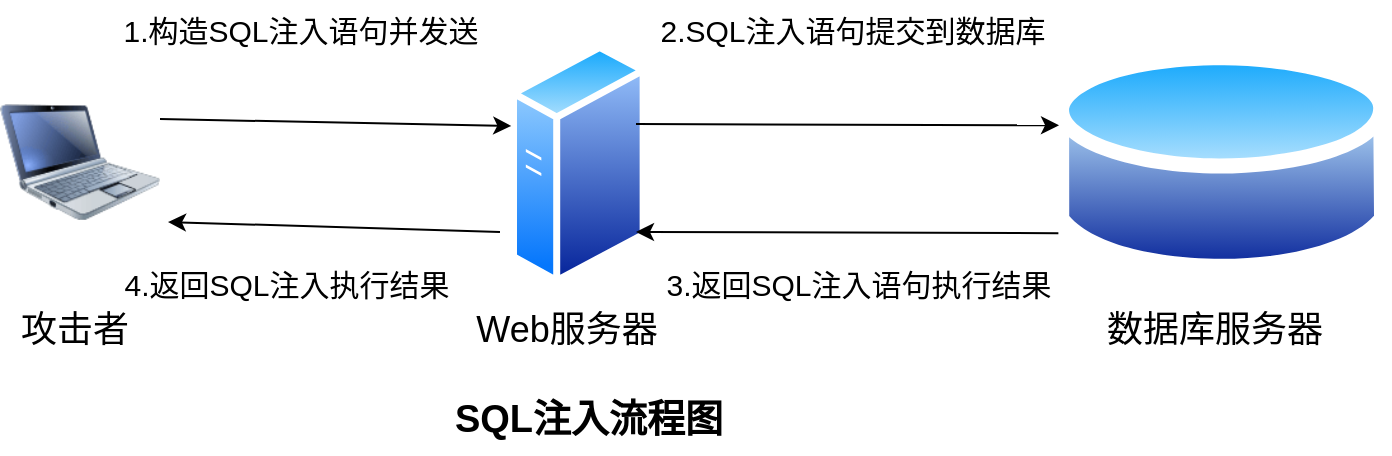 <mxfile version="24.2.5" type="github">
  <diagram name="第 1 页" id="rrujsx1Q11fEwT99_Br-">
    <mxGraphModel dx="1002" dy="543" grid="0" gridSize="10" guides="1" tooltips="1" connect="1" arrows="1" fold="1" page="1" pageScale="1" pageWidth="827" pageHeight="1169" math="0" shadow="0">
      <root>
        <mxCell id="0" />
        <mxCell id="1" parent="0" />
        <mxCell id="Lu0Id8iDB990Jzz--y7n-1" value="" style="image;html=1;image=img/lib/clip_art/computers/Netbook_128x128.png" vertex="1" parent="1">
          <mxGeometry x="68" y="237" width="80" height="86" as="geometry" />
        </mxCell>
        <mxCell id="Lu0Id8iDB990Jzz--y7n-3" value="" style="image;aspect=fixed;perimeter=ellipsePerimeter;html=1;align=center;shadow=0;dashed=0;spacingTop=3;image=img/lib/active_directory/generic_server.svg;" vertex="1" parent="1">
          <mxGeometry x="323" y="220" width="68.32" height="122" as="geometry" />
        </mxCell>
        <mxCell id="Lu0Id8iDB990Jzz--y7n-6" value="" style="image;aspect=fixed;perimeter=ellipsePerimeter;html=1;align=center;shadow=0;dashed=0;spacingTop=3;image=img/lib/active_directory/database.svg;" vertex="1" parent="1">
          <mxGeometry x="595" y="218" width="167.56" height="124" as="geometry" />
        </mxCell>
        <mxCell id="Lu0Id8iDB990Jzz--y7n-7" value="" style="endArrow=classic;html=1;rounded=0;entryX=0.009;entryY=0.344;entryDx=0;entryDy=0;entryPerimeter=0;exitX=1;exitY=0.25;exitDx=0;exitDy=0;" edge="1" parent="1" source="Lu0Id8iDB990Jzz--y7n-1" target="Lu0Id8iDB990Jzz--y7n-3">
          <mxGeometry width="50" height="50" relative="1" as="geometry">
            <mxPoint x="115" y="259" as="sourcePoint" />
            <mxPoint x="165" y="209" as="targetPoint" />
          </mxGeometry>
        </mxCell>
        <mxCell id="Lu0Id8iDB990Jzz--y7n-8" value="" style="endArrow=classic;html=1;rounded=0;entryX=0.015;entryY=0.352;entryDx=0;entryDy=0;entryPerimeter=0;" edge="1" parent="1" target="Lu0Id8iDB990Jzz--y7n-6">
          <mxGeometry width="50" height="50" relative="1" as="geometry">
            <mxPoint x="386" y="261" as="sourcePoint" />
            <mxPoint x="540" y="261" as="targetPoint" />
          </mxGeometry>
        </mxCell>
        <mxCell id="Lu0Id8iDB990Jzz--y7n-9" value="" style="endArrow=classic;html=1;rounded=0;exitX=0.013;exitY=0.787;exitDx=0;exitDy=0;exitPerimeter=0;" edge="1" parent="1" source="Lu0Id8iDB990Jzz--y7n-6">
          <mxGeometry width="50" height="50" relative="1" as="geometry">
            <mxPoint x="590" y="319" as="sourcePoint" />
            <mxPoint x="386" y="315" as="targetPoint" />
          </mxGeometry>
        </mxCell>
        <mxCell id="Lu0Id8iDB990Jzz--y7n-10" value="" style="endArrow=classic;html=1;rounded=0;" edge="1" parent="1">
          <mxGeometry width="50" height="50" relative="1" as="geometry">
            <mxPoint x="318" y="315" as="sourcePoint" />
            <mxPoint x="152" y="310" as="targetPoint" />
          </mxGeometry>
        </mxCell>
        <mxCell id="Lu0Id8iDB990Jzz--y7n-13" value="攻击者" style="text;align=center;verticalAlign=middle;resizable=0;points=[];autosize=1;strokeColor=none;fillColor=none;fontSize=18;fontStyle=0;html=1;" vertex="1" parent="1">
          <mxGeometry x="69" y="347" width="72" height="34" as="geometry" />
        </mxCell>
        <mxCell id="Lu0Id8iDB990Jzz--y7n-15" value="Web服务器" style="text;align=center;verticalAlign=middle;resizable=0;points=[];autosize=1;strokeColor=none;fillColor=none;fontSize=18;fontStyle=0;html=1;" vertex="1" parent="1">
          <mxGeometry x="296.0" y="347" width="109" height="34" as="geometry" />
        </mxCell>
        <mxCell id="Lu0Id8iDB990Jzz--y7n-16" value="数据库服务器" style="text;align=center;verticalAlign=middle;resizable=0;points=[];autosize=1;strokeColor=none;fillColor=none;fontSize=18;fontStyle=0;html=1;" vertex="1" parent="1">
          <mxGeometry x="612" y="347" width="126" height="34" as="geometry" />
        </mxCell>
        <mxCell id="Lu0Id8iDB990Jzz--y7n-17" value="1.构造SQL&lt;span style=&quot;background-color: initial; font-size: 15px;&quot;&gt;注入语句并发送&lt;/span&gt;" style="text;html=1;align=center;verticalAlign=middle;resizable=0;points=[];autosize=1;strokeColor=none;fillColor=none;fontSize=15;" vertex="1" parent="1">
          <mxGeometry x="120" y="199" width="196" height="30" as="geometry" />
        </mxCell>
        <mxCell id="Lu0Id8iDB990Jzz--y7n-18" value="2.SQL&lt;span style=&quot;background-color: initial; font-size: 15px;&quot;&gt;注入语句提交到数据库&lt;/span&gt;" style="text;html=1;align=center;verticalAlign=middle;resizable=0;points=[];autosize=1;strokeColor=none;fillColor=none;fontSize=15;" vertex="1" parent="1">
          <mxGeometry x="388" y="199" width="211" height="30" as="geometry" />
        </mxCell>
        <mxCell id="Lu0Id8iDB990Jzz--y7n-19" value="3.&lt;span style=&quot;background-color: initial; font-size: 15px;&quot;&gt;返回SQL注入语句执行结果&lt;/span&gt;" style="text;html=1;align=center;verticalAlign=middle;resizable=0;points=[];autosize=1;strokeColor=none;fillColor=none;fontSize=15;" vertex="1" parent="1">
          <mxGeometry x="391.32" y="326" width="211" height="30" as="geometry" />
        </mxCell>
        <mxCell id="Lu0Id8iDB990Jzz--y7n-20" value="4.返回SQL注入&lt;span style=&quot;background-color: initial; font-size: 15px;&quot;&gt;执行结果&lt;/span&gt;" style="text;html=1;align=center;verticalAlign=middle;resizable=0;points=[];autosize=1;strokeColor=none;fillColor=none;fontSize=15;" vertex="1" parent="1">
          <mxGeometry x="120" y="326" width="181" height="30" as="geometry" />
        </mxCell>
        <mxCell id="Lu0Id8iDB990Jzz--y7n-22" value="SQL注入流程图" style="text;html=1;align=center;verticalAlign=middle;resizable=0;points=[];autosize=1;strokeColor=none;fillColor=none;fontSize=19;fontStyle=1" vertex="1" parent="1">
          <mxGeometry x="286" y="391" width="151" height="35" as="geometry" />
        </mxCell>
      </root>
    </mxGraphModel>
  </diagram>
</mxfile>
